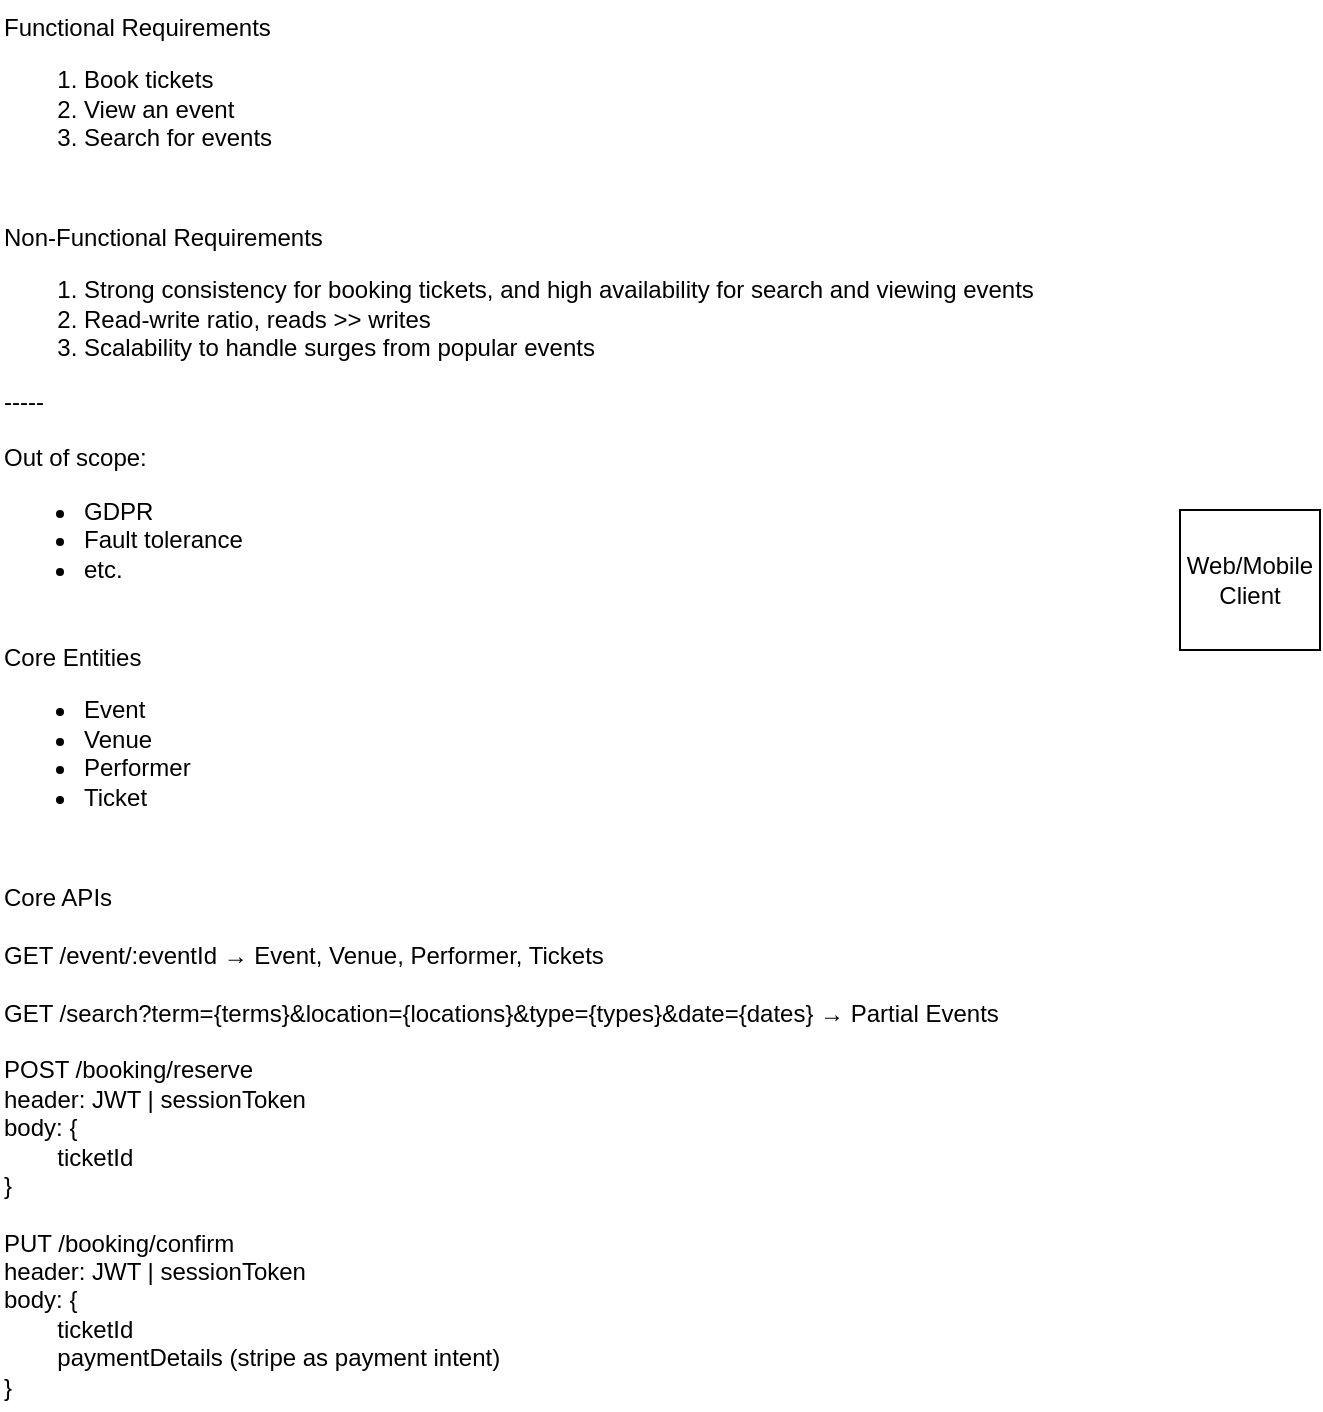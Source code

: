 <mxfile version="24.8.6">
  <diagram name="Page-1" id="2PX046yWAE0F68nmA5gT">
    <mxGraphModel dx="2479" dy="756" grid="1" gridSize="10" guides="1" tooltips="1" connect="1" arrows="1" fold="1" page="1" pageScale="1" pageWidth="1700" pageHeight="1100" math="0" shadow="0">
      <root>
        <mxCell id="0" />
        <mxCell id="1" parent="0" />
        <mxCell id="RG29Gt4kNFogIGyosR_q-3" value="Functional Requirements&lt;div&gt;&lt;ol&gt;&lt;li&gt;Book tickets&lt;/li&gt;&lt;li&gt;View an event&lt;/li&gt;&lt;li&gt;Search for events&lt;/li&gt;&lt;/ol&gt;&lt;/div&gt;" style="text;html=1;align=left;verticalAlign=top;resizable=0;points=[];autosize=1;strokeColor=none;fillColor=none;" vertex="1" parent="1">
          <mxGeometry x="-300" y="45" width="160" height="90" as="geometry" />
        </mxCell>
        <mxCell id="RG29Gt4kNFogIGyosR_q-4" value="Non-Functional Requirements&lt;div&gt;&lt;ol&gt;&lt;li&gt;Strong consistency for booking tickets, and high availability for search and viewing events&lt;/li&gt;&lt;li&gt;Read-write ratio, reads &amp;gt;&amp;gt; writes&amp;nbsp;&lt;/li&gt;&lt;li&gt;Scalability to handle surges from popular events&lt;/li&gt;&lt;/ol&gt;&lt;div&gt;-----&lt;/div&gt;&lt;/div&gt;&lt;div&gt;&lt;br&gt;&lt;/div&gt;&lt;div&gt;Out of scope:&lt;/div&gt;&lt;div&gt;&lt;ul&gt;&lt;li&gt;GDPR&lt;/li&gt;&lt;li&gt;Fault tolerance&lt;/li&gt;&lt;li&gt;etc.&lt;/li&gt;&lt;/ul&gt;&lt;/div&gt;" style="text;html=1;align=left;verticalAlign=top;resizable=0;points=[];autosize=1;strokeColor=none;fillColor=none;" vertex="1" parent="1">
          <mxGeometry x="-300" y="150" width="540" height="200" as="geometry" />
        </mxCell>
        <mxCell id="RG29Gt4kNFogIGyosR_q-5" value="Core Entities&lt;div&gt;&lt;ul&gt;&lt;li&gt;Event&lt;/li&gt;&lt;li&gt;Venue&lt;/li&gt;&lt;li&gt;Performer&lt;/li&gt;&lt;li&gt;Ticket&lt;/li&gt;&lt;/ul&gt;&lt;/div&gt;" style="text;html=1;align=left;verticalAlign=top;resizable=0;points=[];autosize=1;strokeColor=none;fillColor=none;" vertex="1" parent="1">
          <mxGeometry x="-300" y="360" width="120" height="110" as="geometry" />
        </mxCell>
        <mxCell id="RG29Gt4kNFogIGyosR_q-6" value="Core APIs&lt;div&gt;&lt;br&gt;&lt;/div&gt;&lt;div&gt;GET /event/:eventId → Event, Venue, Performer, Tickets&lt;/div&gt;&lt;div&gt;&lt;br&gt;&lt;/div&gt;&lt;div&gt;GET /search?term={terms}&amp;amp;location={locations}&amp;amp;type={types}&amp;amp;date={dates} → Partial Events&lt;/div&gt;&lt;div&gt;&lt;br&gt;&lt;/div&gt;&lt;div&gt;POST /booking/reserve&lt;/div&gt;&lt;div&gt;header: JWT | sessionToken&lt;/div&gt;&lt;div&gt;body: {&lt;/div&gt;&lt;div&gt;&lt;span style=&quot;white-space: pre;&quot;&gt;&#x9;ticketId&lt;/span&gt;&lt;br&gt;&lt;/div&gt;&lt;div&gt;&lt;span style=&quot;white-space: pre;&quot;&gt;}&lt;/span&gt;&lt;/div&gt;&lt;div&gt;&lt;span style=&quot;white-space: pre;&quot;&gt;&lt;br&gt;&lt;/span&gt;&lt;/div&gt;&lt;div&gt;&lt;span style=&quot;white-space: pre;&quot;&gt;PUT /booking/confirm&lt;/span&gt;&lt;/div&gt;&lt;div&gt;&lt;span style=&quot;white-space: pre;&quot;&gt;header: JWT | sessionToken&lt;/span&gt;&lt;/div&gt;&lt;div&gt;&lt;span style=&quot;white-space: pre;&quot;&gt;body: {&lt;/span&gt;&lt;/div&gt;&lt;div&gt;&lt;span style=&quot;white-space: pre;&quot;&gt;&lt;span style=&quot;white-space: pre;&quot;&gt;&#x9;ticketId&lt;/span&gt;&lt;br&gt;&lt;/span&gt;&lt;/div&gt;&lt;div&gt;&lt;span style=&quot;white-space: pre;&quot;&gt;&lt;span style=&quot;white-space: pre;&quot;&gt;&lt;span style=&quot;white-space: pre;&quot;&gt;&#x9;paymentDetails (stripe as payment intent)&lt;/span&gt;&lt;br&gt;&lt;/span&gt;&lt;/span&gt;&lt;/div&gt;&lt;div&gt;&lt;span style=&quot;white-space: pre;&quot;&gt;&lt;span style=&quot;white-space: pre;&quot;&gt;&lt;span style=&quot;white-space: pre;&quot;&gt;}&lt;/span&gt;&lt;/span&gt;&lt;/span&gt;&lt;/div&gt;" style="text;html=1;align=left;verticalAlign=top;resizable=0;points=[];autosize=1;strokeColor=none;fillColor=none;" vertex="1" parent="1">
          <mxGeometry x="-300" y="480" width="520" height="270" as="geometry" />
        </mxCell>
        <mxCell id="RG29Gt4kNFogIGyosR_q-7" value="Web/Mobile Client" style="rounded=0;whiteSpace=wrap;html=1;" vertex="1" parent="1">
          <mxGeometry x="290" y="300" width="70" height="70" as="geometry" />
        </mxCell>
      </root>
    </mxGraphModel>
  </diagram>
</mxfile>
